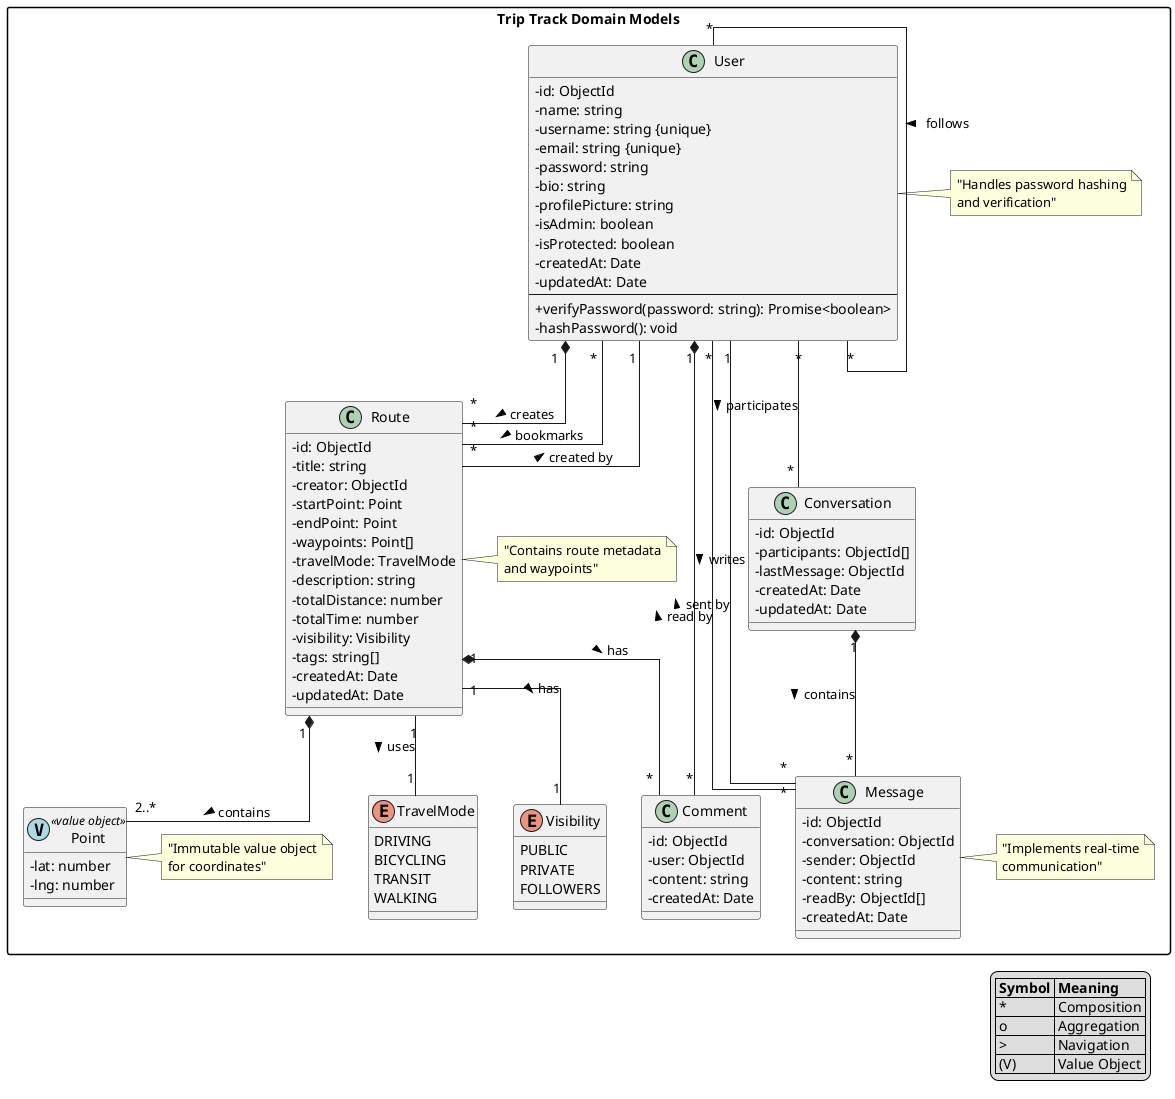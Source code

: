 @startuml TripTrack-Models

' Style configurations
skinparam classAttributeIconSize 0
skinparam linetype ortho
skinparam packageStyle rectangle

package "Trip Track Domain Models" {

  ' Enums
  enum TravelMode {
    DRIVING
    BICYCLING
    TRANSIT
    WALKING
  }

  enum Visibility {
    PUBLIC
    PRIVATE
    FOLLOWERS
  }

  ' Value Objects
  class Point << (V,lightblue) value object >> {
    - lat: number
    - lng: number
  }

  ' Entities
  class User {
    - id: ObjectId
    - name: string
    - username: string {unique}
    - email: string {unique}
    - password: string
    - bio: string
    - profilePicture: string
    - isAdmin: boolean
    - isProtected: boolean
    - createdAt: Date
    - updatedAt: Date
    --
    + verifyPassword(password: string): Promise<boolean>
    - hashPassword(): void
  }

  class Route {
    - id: ObjectId
    - title: string
    - creator: ObjectId
    - startPoint: Point
    - endPoint: Point
    - waypoints: Point[]
    - travelMode: TravelMode
    - description: string
    - totalDistance: number
    - totalTime: number
    - visibility: Visibility
    - tags: string[]
    - createdAt: Date
    - updatedAt: Date
  }

  class Comment {
    - id: ObjectId
    - user: ObjectId
    - content: string
    - createdAt: Date
  }

  class Message {
    - id: ObjectId
    - conversation: ObjectId
    - sender: ObjectId
    - content: string
    - readBy: ObjectId[]
    - createdAt: Date
  }

  class Conversation {
    - id: ObjectId
    - participants: ObjectId[]
    - lastMessage: ObjectId
    - createdAt: Date
    - updatedAt: Date
  }

  ' Relationships with multiplicity
  User "1" *-- "*" Route : creates >
  User "1" *-- "*" Comment : writes >
  User "*" -- "*" User : follows >
  User "*" -- "*" Route : bookmarks >
  User "*" -- "*" Conversation : participates >
  
  Route "*" -- "1" User : created by >
  Route "1" *-- "*" Comment : has >
  Route "1" *-- "2..*" Point : contains >
  Route "1" -- "1" TravelMode : uses >
  Route "1" -- "1" Visibility : has >
  
  Conversation "1" *-- "*" Message : contains >
  Message "*" -- "1" User : sent by >
  Message "*" -- "*" User : read by >

  ' Notes
  note right of User : "Handles password hashing\nand verification"
  
  note right of Route : "Contains route metadata\nand waypoints"
  
  note right of Point : "Immutable value object\nfor coordinates"
  
  note right of Message : "Implements real-time\ncommunication"

}

' Legend
legend right
  |= Symbol |= Meaning |
  | * | Composition |
  | o | Aggregation |
  | > | Navigation |
  | (V) | Value Object |
endlegend

@enduml